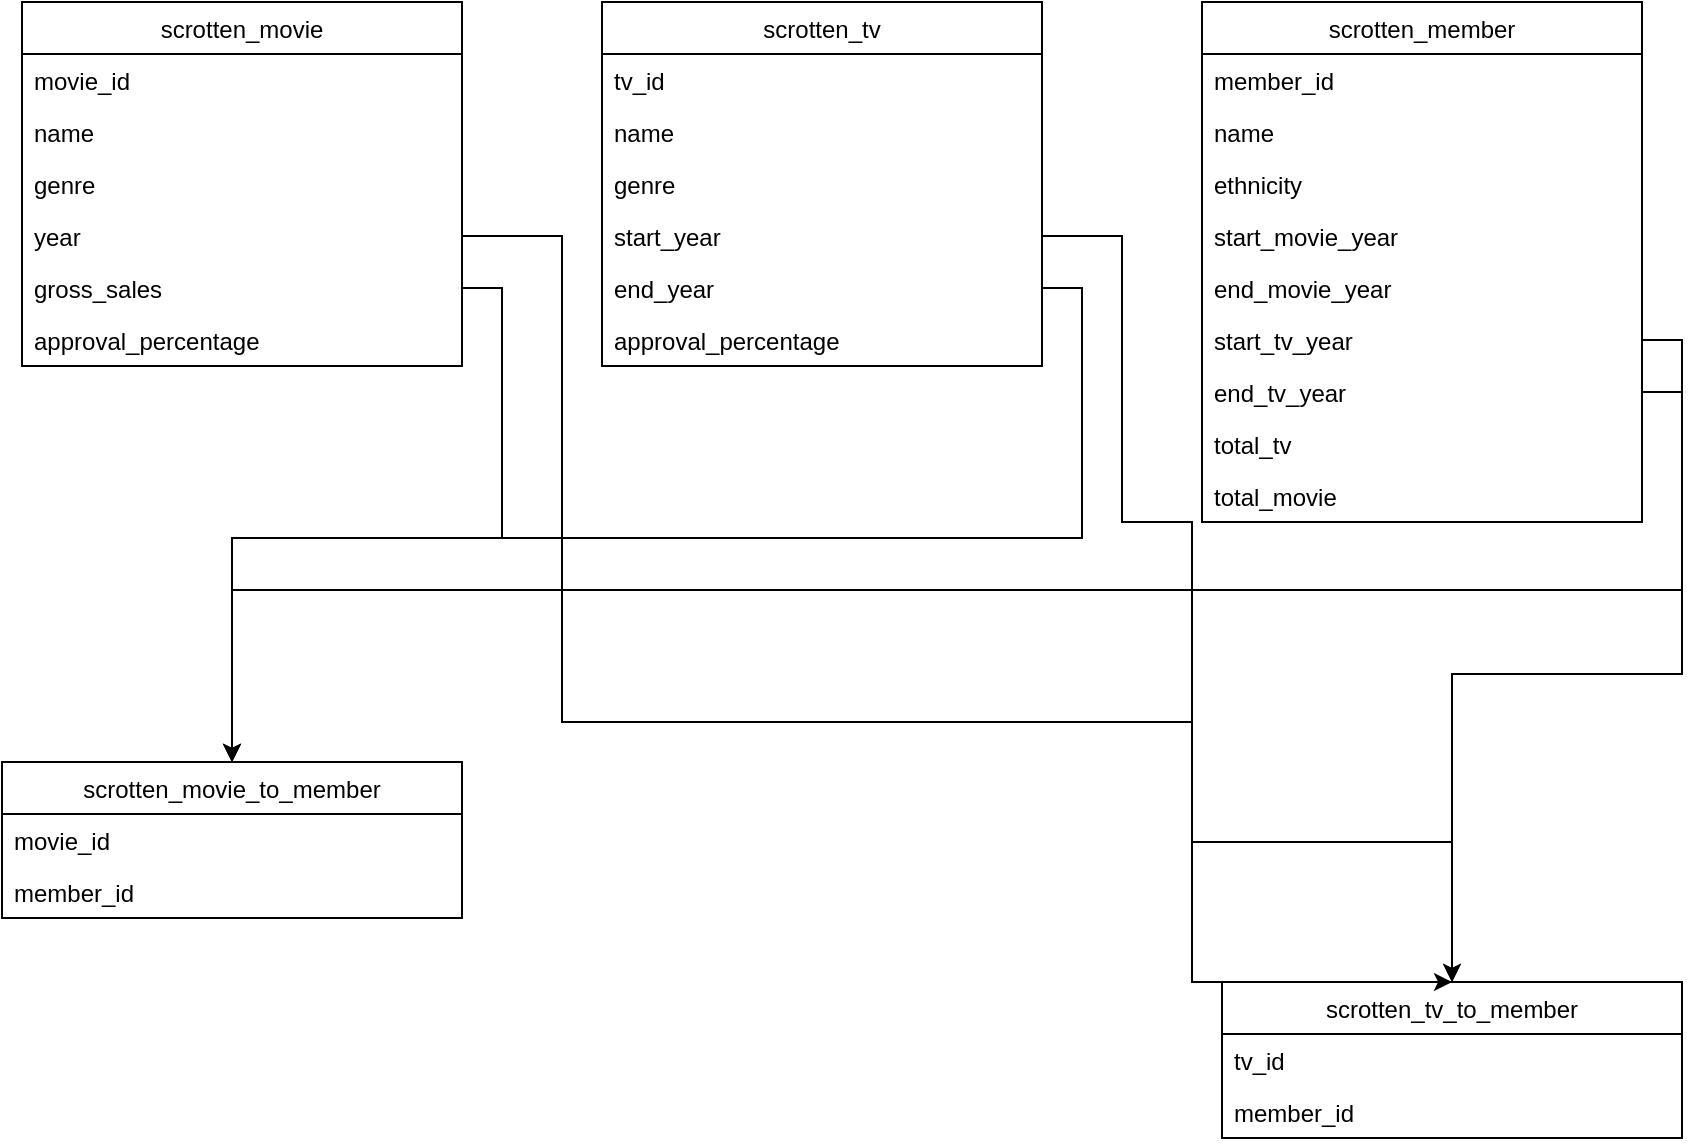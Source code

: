 <mxfile>
    <diagram name="Page-1" id="9f46799a-70d6-7492-0946-bef42562c5a5">
        <mxGraphModel dx="1341" dy="753" grid="1" gridSize="10" guides="1" tooltips="1" connect="1" arrows="1" fold="1" page="1" pageScale="1" pageWidth="1100" pageHeight="850" background="none" math="0" shadow="0">
            <root>
                <mxCell id="0"/>
                <mxCell id="1" parent="0"/>
                <mxCell id="0PVAmD6CbVCiySTQS2vP-5" value="scrotten_movie" style="swimlane;fontStyle=0;childLayout=stackLayout;horizontal=1;startSize=26;horizontalStack=0;resizeParent=1;resizeParentMax=0;resizeLast=0;collapsible=1;marginBottom=0;" parent="1" vertex="1">
                    <mxGeometry x="90" y="80" width="220" height="182" as="geometry"/>
                </mxCell>
                <mxCell id="0PVAmD6CbVCiySTQS2vP-6" value="movie_id" style="text;strokeColor=none;fillColor=none;align=left;verticalAlign=top;spacingLeft=4;spacingRight=4;overflow=hidden;rotatable=0;points=[[0,0.5],[1,0.5]];portConstraint=eastwest;" parent="0PVAmD6CbVCiySTQS2vP-5" vertex="1">
                    <mxGeometry y="26" width="220" height="26" as="geometry"/>
                </mxCell>
                <mxCell id="0PVAmD6CbVCiySTQS2vP-7" value="name" style="text;strokeColor=none;fillColor=none;align=left;verticalAlign=top;spacingLeft=4;spacingRight=4;overflow=hidden;rotatable=0;points=[[0,0.5],[1,0.5]];portConstraint=eastwest;" parent="0PVAmD6CbVCiySTQS2vP-5" vertex="1">
                    <mxGeometry y="52" width="220" height="26" as="geometry"/>
                </mxCell>
                <mxCell id="0PVAmD6CbVCiySTQS2vP-27" value="genre" style="text;strokeColor=none;fillColor=none;align=left;verticalAlign=top;spacingLeft=4;spacingRight=4;overflow=hidden;rotatable=0;points=[[0,0.5],[1,0.5]];portConstraint=eastwest;" parent="0PVAmD6CbVCiySTQS2vP-5" vertex="1">
                    <mxGeometry y="78" width="220" height="26" as="geometry"/>
                </mxCell>
                <mxCell id="0PVAmD6CbVCiySTQS2vP-8" value="year" style="text;strokeColor=none;fillColor=none;align=left;verticalAlign=top;spacingLeft=4;spacingRight=4;overflow=hidden;rotatable=0;points=[[0,0.5],[1,0.5]];portConstraint=eastwest;" parent="0PVAmD6CbVCiySTQS2vP-5" vertex="1">
                    <mxGeometry y="104" width="220" height="26" as="geometry"/>
                </mxCell>
                <mxCell id="0PVAmD6CbVCiySTQS2vP-30" value="gross_sales" style="text;strokeColor=none;fillColor=none;align=left;verticalAlign=top;spacingLeft=4;spacingRight=4;overflow=hidden;rotatable=0;points=[[0,0.5],[1,0.5]];portConstraint=eastwest;" parent="0PVAmD6CbVCiySTQS2vP-5" vertex="1">
                    <mxGeometry y="130" width="220" height="26" as="geometry"/>
                </mxCell>
                <mxCell id="23" value="approval_percentage" style="text;strokeColor=none;fillColor=none;align=left;verticalAlign=top;spacingLeft=4;spacingRight=4;overflow=hidden;rotatable=0;points=[[0,0.5],[1,0.5]];portConstraint=eastwest;" parent="0PVAmD6CbVCiySTQS2vP-5" vertex="1">
                    <mxGeometry y="156" width="220" height="26" as="geometry"/>
                </mxCell>
                <mxCell id="0PVAmD6CbVCiySTQS2vP-11" value="scrotten_member" style="swimlane;fontStyle=0;childLayout=stackLayout;horizontal=1;startSize=26;horizontalStack=0;resizeParent=1;resizeParentMax=0;resizeLast=0;collapsible=1;marginBottom=0;" parent="1" vertex="1">
                    <mxGeometry x="680" y="80" width="220" height="260" as="geometry"/>
                </mxCell>
                <mxCell id="0PVAmD6CbVCiySTQS2vP-12" value="member_id" style="text;strokeColor=none;fillColor=none;align=left;verticalAlign=top;spacingLeft=4;spacingRight=4;overflow=hidden;rotatable=0;points=[[0,0.5],[1,0.5]];portConstraint=eastwest;" parent="0PVAmD6CbVCiySTQS2vP-11" vertex="1">
                    <mxGeometry y="26" width="220" height="26" as="geometry"/>
                </mxCell>
                <mxCell id="0PVAmD6CbVCiySTQS2vP-29" value="name" style="text;strokeColor=none;fillColor=none;align=left;verticalAlign=top;spacingLeft=4;spacingRight=4;overflow=hidden;rotatable=0;points=[[0,0.5],[1,0.5]];portConstraint=eastwest;" parent="0PVAmD6CbVCiySTQS2vP-11" vertex="1">
                    <mxGeometry y="52" width="220" height="26" as="geometry"/>
                </mxCell>
                <mxCell id="0PVAmD6CbVCiySTQS2vP-26" value="ethnicity" style="text;strokeColor=none;fillColor=none;align=left;verticalAlign=top;spacingLeft=4;spacingRight=4;overflow=hidden;rotatable=0;points=[[0,0.5],[1,0.5]];portConstraint=eastwest;" parent="0PVAmD6CbVCiySTQS2vP-11" vertex="1">
                    <mxGeometry y="78" width="220" height="26" as="geometry"/>
                </mxCell>
                <mxCell id="0PVAmD6CbVCiySTQS2vP-13" value="start_movie_year" style="text;strokeColor=none;fillColor=none;align=left;verticalAlign=top;spacingLeft=4;spacingRight=4;overflow=hidden;rotatable=0;points=[[0,0.5],[1,0.5]];portConstraint=eastwest;" parent="0PVAmD6CbVCiySTQS2vP-11" vertex="1">
                    <mxGeometry y="104" width="220" height="26" as="geometry"/>
                </mxCell>
                <mxCell id="0PVAmD6CbVCiySTQS2vP-23" value="end_movie_year" style="text;strokeColor=none;fillColor=none;align=left;verticalAlign=top;spacingLeft=4;spacingRight=4;overflow=hidden;rotatable=0;points=[[0,0.5],[1,0.5]];portConstraint=eastwest;" parent="0PVAmD6CbVCiySTQS2vP-11" vertex="1">
                    <mxGeometry y="130" width="220" height="26" as="geometry"/>
                </mxCell>
                <mxCell id="0PVAmD6CbVCiySTQS2vP-24" value="start_tv_year" style="text;strokeColor=none;fillColor=none;align=left;verticalAlign=top;spacingLeft=4;spacingRight=4;overflow=hidden;rotatable=0;points=[[0,0.5],[1,0.5]];portConstraint=eastwest;" parent="0PVAmD6CbVCiySTQS2vP-11" vertex="1">
                    <mxGeometry y="156" width="220" height="26" as="geometry"/>
                </mxCell>
                <mxCell id="0PVAmD6CbVCiySTQS2vP-25" value="end_tv_year" style="text;strokeColor=none;fillColor=none;align=left;verticalAlign=top;spacingLeft=4;spacingRight=4;overflow=hidden;rotatable=0;points=[[0,0.5],[1,0.5]];portConstraint=eastwest;" parent="0PVAmD6CbVCiySTQS2vP-11" vertex="1">
                    <mxGeometry y="182" width="220" height="26" as="geometry"/>
                </mxCell>
                <mxCell id="26" value="total_tv" style="text;strokeColor=none;fillColor=none;align=left;verticalAlign=top;spacingLeft=4;spacingRight=4;overflow=hidden;rotatable=0;points=[[0,0.5],[1,0.5]];portConstraint=eastwest;" vertex="1" parent="0PVAmD6CbVCiySTQS2vP-11">
                    <mxGeometry y="208" width="220" height="26" as="geometry"/>
                </mxCell>
                <mxCell id="27" value="total_movie" style="text;strokeColor=none;fillColor=none;align=left;verticalAlign=top;spacingLeft=4;spacingRight=4;overflow=hidden;rotatable=0;points=[[0,0.5],[1,0.5]];portConstraint=eastwest;" vertex="1" parent="0PVAmD6CbVCiySTQS2vP-11">
                    <mxGeometry y="234" width="220" height="26" as="geometry"/>
                </mxCell>
                <mxCell id="0PVAmD6CbVCiySTQS2vP-16" value="scrotten_tv" style="swimlane;fontStyle=0;childLayout=stackLayout;horizontal=1;startSize=26;horizontalStack=0;resizeParent=1;resizeParentMax=0;resizeLast=0;collapsible=1;marginBottom=0;" parent="1" vertex="1">
                    <mxGeometry x="380" y="80" width="220" height="182" as="geometry"/>
                </mxCell>
                <mxCell id="0PVAmD6CbVCiySTQS2vP-17" value="tv_id" style="text;strokeColor=none;fillColor=none;align=left;verticalAlign=top;spacingLeft=4;spacingRight=4;overflow=hidden;rotatable=0;points=[[0,0.5],[1,0.5]];portConstraint=eastwest;" parent="0PVAmD6CbVCiySTQS2vP-16" vertex="1">
                    <mxGeometry y="26" width="220" height="26" as="geometry"/>
                </mxCell>
                <mxCell id="0PVAmD6CbVCiySTQS2vP-18" value="name" style="text;strokeColor=none;fillColor=none;align=left;verticalAlign=top;spacingLeft=4;spacingRight=4;overflow=hidden;rotatable=0;points=[[0,0.5],[1,0.5]];portConstraint=eastwest;" parent="0PVAmD6CbVCiySTQS2vP-16" vertex="1">
                    <mxGeometry y="52" width="220" height="26" as="geometry"/>
                </mxCell>
                <mxCell id="0PVAmD6CbVCiySTQS2vP-28" value="genre" style="text;strokeColor=none;fillColor=none;align=left;verticalAlign=top;spacingLeft=4;spacingRight=4;overflow=hidden;rotatable=0;points=[[0,0.5],[1,0.5]];portConstraint=eastwest;" parent="0PVAmD6CbVCiySTQS2vP-16" vertex="1">
                    <mxGeometry y="78" width="220" height="26" as="geometry"/>
                </mxCell>
                <mxCell id="0PVAmD6CbVCiySTQS2vP-19" value="start_year" style="text;strokeColor=none;fillColor=none;align=left;verticalAlign=top;spacingLeft=4;spacingRight=4;overflow=hidden;rotatable=0;points=[[0,0.5],[1,0.5]];portConstraint=eastwest;" parent="0PVAmD6CbVCiySTQS2vP-16" vertex="1">
                    <mxGeometry y="104" width="220" height="26" as="geometry"/>
                </mxCell>
                <mxCell id="0PVAmD6CbVCiySTQS2vP-20" value="end_year" style="text;strokeColor=none;fillColor=none;align=left;verticalAlign=top;spacingLeft=4;spacingRight=4;overflow=hidden;rotatable=0;points=[[0,0.5],[1,0.5]];portConstraint=eastwest;" parent="0PVAmD6CbVCiySTQS2vP-16" vertex="1">
                    <mxGeometry y="130" width="220" height="26" as="geometry"/>
                </mxCell>
                <mxCell id="25" value="approval_percentage" style="text;strokeColor=none;fillColor=none;align=left;verticalAlign=top;spacingLeft=4;spacingRight=4;overflow=hidden;rotatable=0;points=[[0,0.5],[1,0.5]];portConstraint=eastwest;" parent="0PVAmD6CbVCiySTQS2vP-16" vertex="1">
                    <mxGeometry y="156" width="220" height="26" as="geometry"/>
                </mxCell>
                <mxCell id="4" value="scrotten_movie_to_member" style="swimlane;fontStyle=0;childLayout=stackLayout;horizontal=1;startSize=26;fillColor=none;horizontalStack=0;resizeParent=1;resizeParentMax=0;resizeLast=0;collapsible=1;marginBottom=0;" parent="1" vertex="1">
                    <mxGeometry x="80" y="460" width="230" height="78" as="geometry"/>
                </mxCell>
                <mxCell id="5" value="movie_id" style="text;strokeColor=none;fillColor=none;align=left;verticalAlign=top;spacingLeft=4;spacingRight=4;overflow=hidden;rotatable=0;points=[[0,0.5],[1,0.5]];portConstraint=eastwest;" parent="4" vertex="1">
                    <mxGeometry y="26" width="230" height="26" as="geometry"/>
                </mxCell>
                <mxCell id="6" value="member_id" style="text;strokeColor=none;fillColor=none;align=left;verticalAlign=top;spacingLeft=4;spacingRight=4;overflow=hidden;rotatable=0;points=[[0,0.5],[1,0.5]];portConstraint=eastwest;" parent="4" vertex="1">
                    <mxGeometry y="52" width="230" height="26" as="geometry"/>
                </mxCell>
                <mxCell id="8" value="scrotten_tv_to_member" style="swimlane;fontStyle=0;childLayout=stackLayout;horizontal=1;startSize=26;fillColor=none;horizontalStack=0;resizeParent=1;resizeParentMax=0;resizeLast=0;collapsible=1;marginBottom=0;" parent="1" vertex="1">
                    <mxGeometry x="690" y="570" width="230" height="78" as="geometry"/>
                </mxCell>
                <mxCell id="9" value="tv_id" style="text;strokeColor=none;fillColor=none;align=left;verticalAlign=top;spacingLeft=4;spacingRight=4;overflow=hidden;rotatable=0;points=[[0,0.5],[1,0.5]];portConstraint=eastwest;" parent="8" vertex="1">
                    <mxGeometry y="26" width="230" height="26" as="geometry"/>
                </mxCell>
                <mxCell id="10" value="member_id" style="text;strokeColor=none;fillColor=none;align=left;verticalAlign=top;spacingLeft=4;spacingRight=4;overflow=hidden;rotatable=0;points=[[0,0.5],[1,0.5]];portConstraint=eastwest;" parent="8" vertex="1">
                    <mxGeometry y="52" width="230" height="26" as="geometry"/>
                </mxCell>
                <mxCell id="15" style="edgeStyle=orthogonalEdgeStyle;rounded=0;orthogonalLoop=1;jettySize=auto;html=1;exitX=1;exitY=0.5;exitDx=0;exitDy=0;entryX=0.5;entryY=0;entryDx=0;entryDy=0;" parent="1" source="0PVAmD6CbVCiySTQS2vP-30" target="4" edge="1">
                    <mxGeometry relative="1" as="geometry"/>
                </mxCell>
                <mxCell id="16" style="edgeStyle=orthogonalEdgeStyle;rounded=0;orthogonalLoop=1;jettySize=auto;html=1;exitX=1;exitY=0.5;exitDx=0;exitDy=0;entryX=0.5;entryY=0;entryDx=0;entryDy=0;" parent="1" source="0PVAmD6CbVCiySTQS2vP-20" target="4" edge="1">
                    <mxGeometry relative="1" as="geometry"/>
                </mxCell>
                <mxCell id="18" style="edgeStyle=orthogonalEdgeStyle;rounded=0;orthogonalLoop=1;jettySize=auto;html=1;exitX=1;exitY=0.5;exitDx=0;exitDy=0;entryX=0.5;entryY=0;entryDx=0;entryDy=0;" parent="1" source="0PVAmD6CbVCiySTQS2vP-25" target="4" edge="1">
                    <mxGeometry relative="1" as="geometry"/>
                </mxCell>
                <mxCell id="19" style="edgeStyle=orthogonalEdgeStyle;rounded=0;orthogonalLoop=1;jettySize=auto;html=1;exitX=1;exitY=0.5;exitDx=0;exitDy=0;entryX=0.5;entryY=0;entryDx=0;entryDy=0;" parent="1" source="0PVAmD6CbVCiySTQS2vP-8" target="8" edge="1">
                    <mxGeometry relative="1" as="geometry">
                        <Array as="points">
                            <mxPoint x="360" y="197"/>
                            <mxPoint x="360" y="440"/>
                            <mxPoint x="675" y="440"/>
                        </Array>
                    </mxGeometry>
                </mxCell>
                <mxCell id="20" style="edgeStyle=orthogonalEdgeStyle;rounded=0;orthogonalLoop=1;jettySize=auto;html=1;exitX=1;exitY=0.5;exitDx=0;exitDy=0;entryX=0.5;entryY=0;entryDx=0;entryDy=0;" parent="1" source="0PVAmD6CbVCiySTQS2vP-19" target="8" edge="1">
                    <mxGeometry relative="1" as="geometry">
                        <Array as="points">
                            <mxPoint x="640" y="197"/>
                            <mxPoint x="640" y="340"/>
                            <mxPoint x="675" y="340"/>
                            <mxPoint x="675" y="500"/>
                            <mxPoint x="805" y="500"/>
                        </Array>
                    </mxGeometry>
                </mxCell>
                <mxCell id="21" style="edgeStyle=orthogonalEdgeStyle;rounded=0;orthogonalLoop=1;jettySize=auto;html=1;exitX=1;exitY=0.5;exitDx=0;exitDy=0;entryX=0.5;entryY=0;entryDx=0;entryDy=0;" parent="1" source="0PVAmD6CbVCiySTQS2vP-24" target="8" edge="1">
                    <mxGeometry relative="1" as="geometry"/>
                </mxCell>
            </root>
        </mxGraphModel>
    </diagram>
</mxfile>